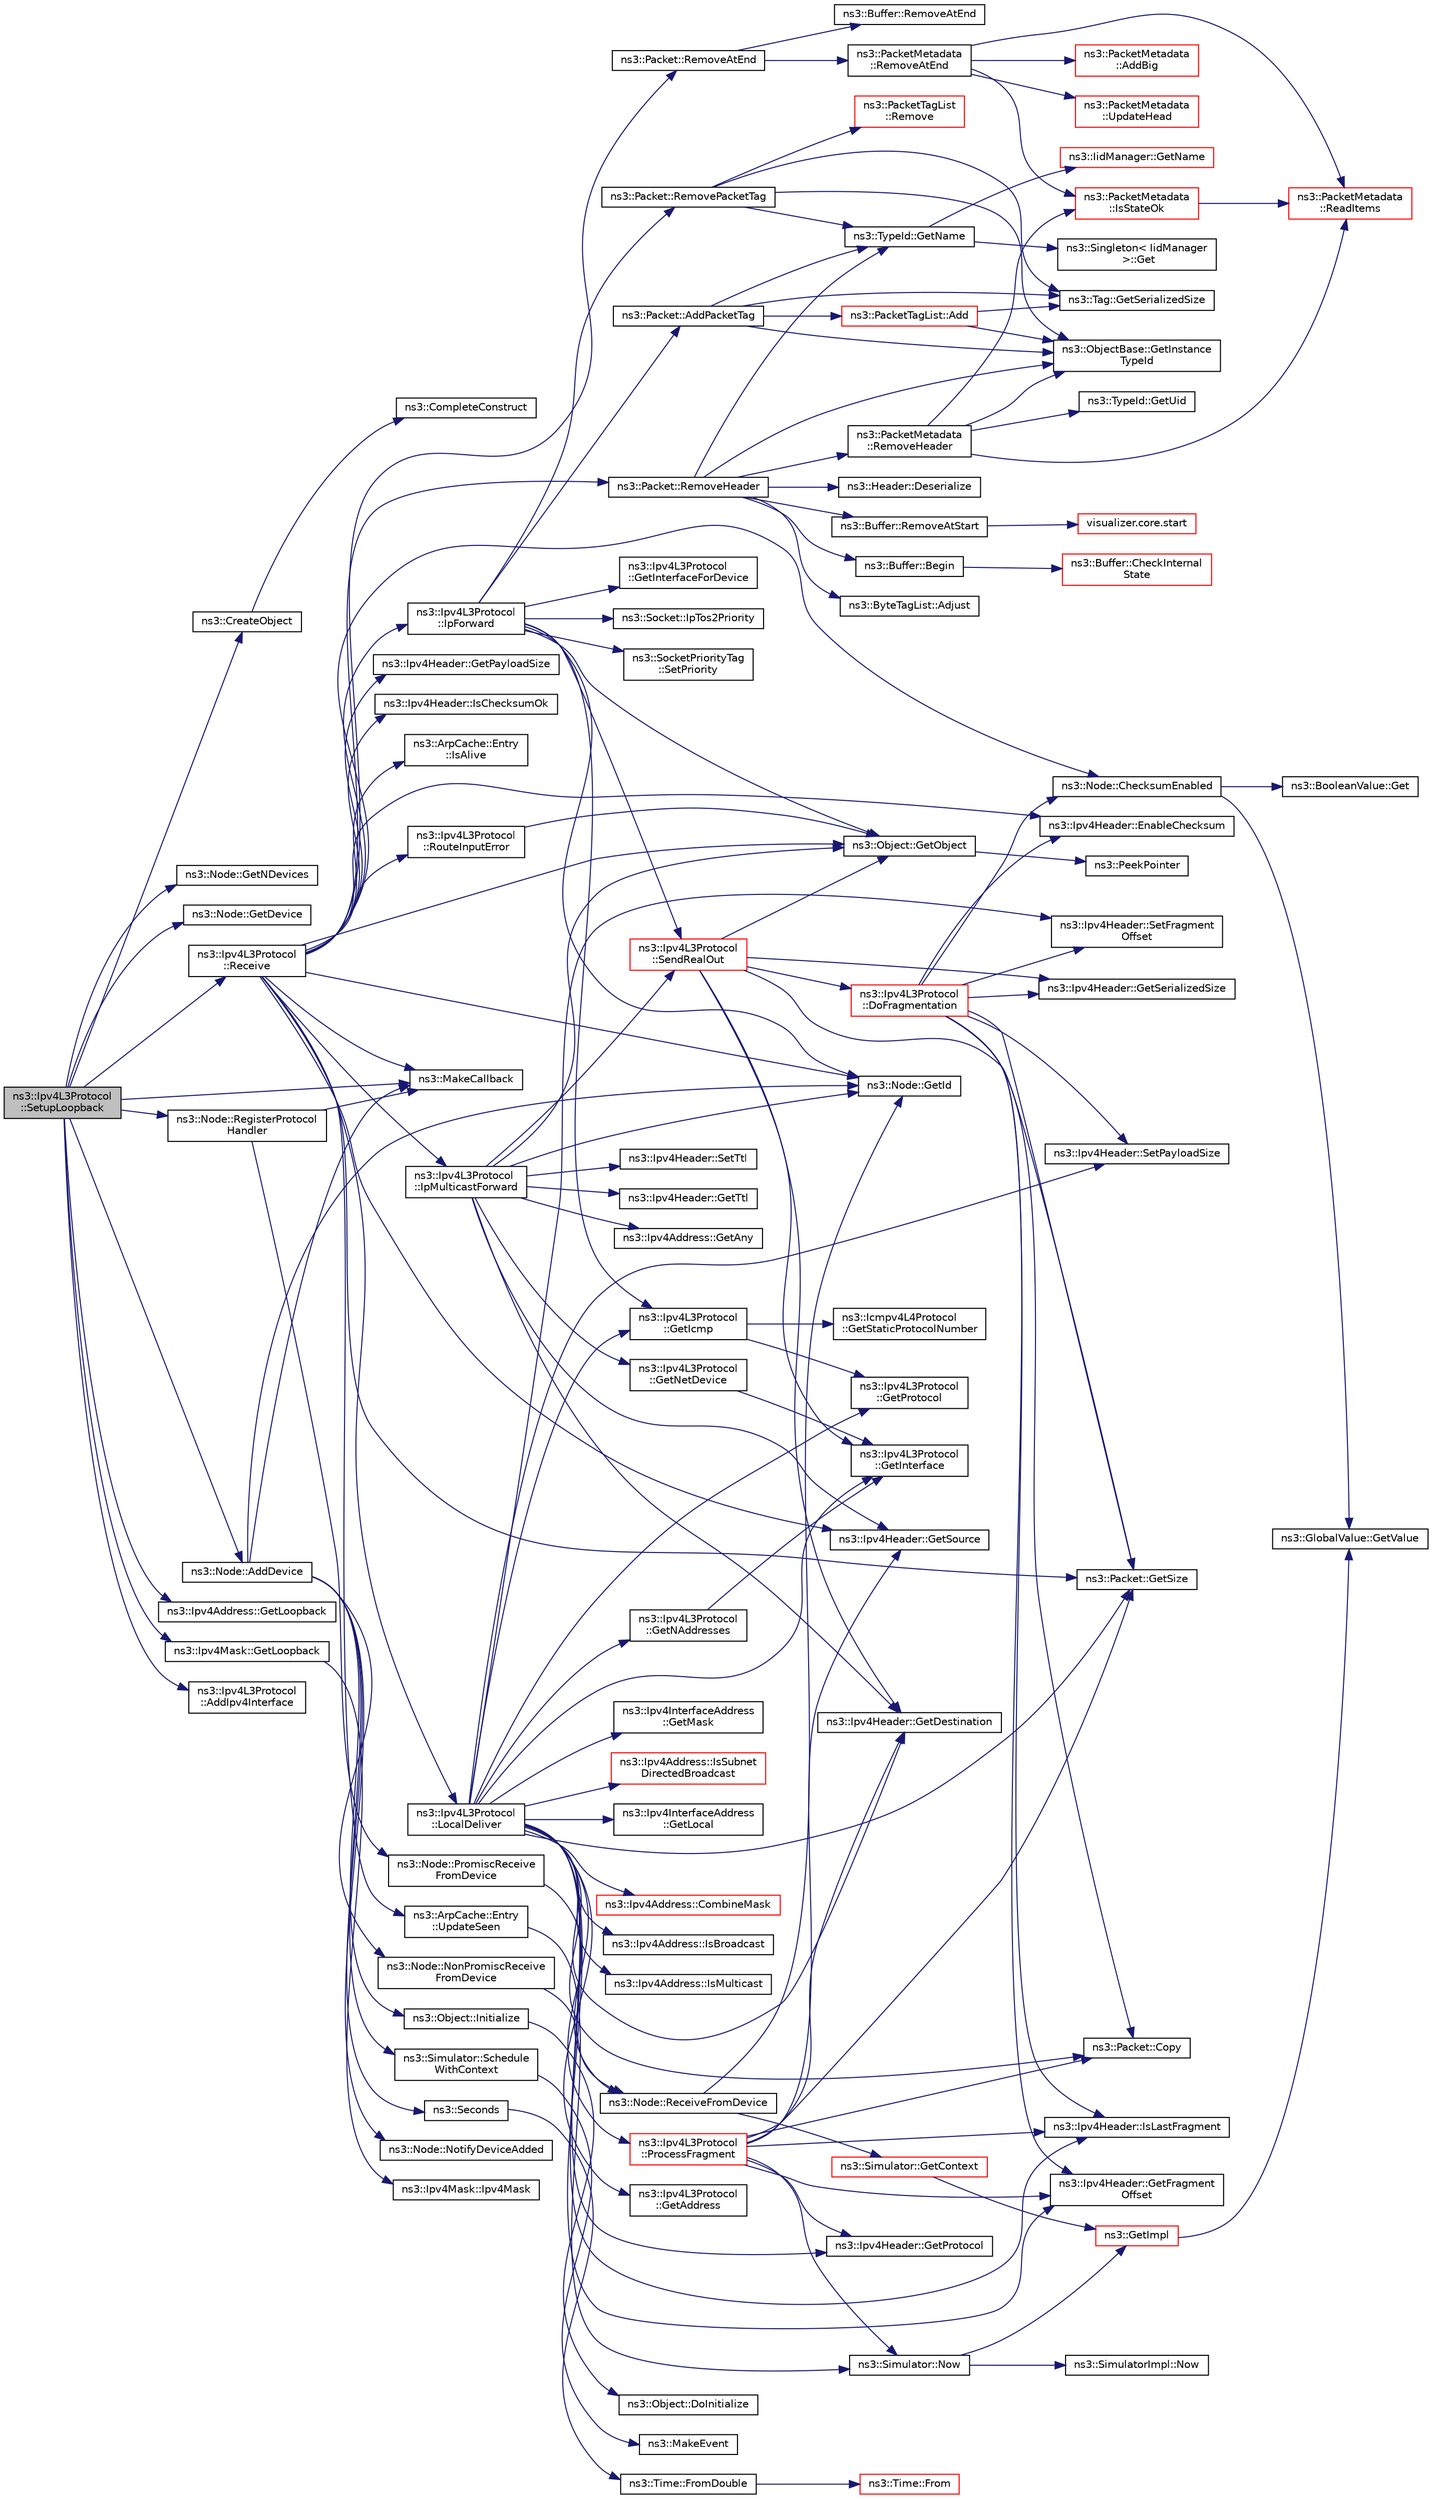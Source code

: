 digraph "ns3::Ipv4L3Protocol::SetupLoopback"
{
  edge [fontname="Helvetica",fontsize="10",labelfontname="Helvetica",labelfontsize="10"];
  node [fontname="Helvetica",fontsize="10",shape=record];
  rankdir="LR";
  Node1 [label="ns3::Ipv4L3Protocol\l::SetupLoopback",height=0.2,width=0.4,color="black", fillcolor="grey75", style="filled", fontcolor="black"];
  Node1 -> Node2 [color="midnightblue",fontsize="10",style="solid"];
  Node2 [label="ns3::CreateObject",height=0.2,width=0.4,color="black", fillcolor="white", style="filled",URL="$d8/d36/group__object.html#gad1d36559be10afa72c3656fd8598c1e2"];
  Node2 -> Node3 [color="midnightblue",fontsize="10",style="solid"];
  Node3 [label="ns3::CompleteConstruct",height=0.2,width=0.4,color="black", fillcolor="white", style="filled",URL="$d7/d2e/namespacens3.html#ac691eac01671bfb90912a3ad38964197"];
  Node1 -> Node4 [color="midnightblue",fontsize="10",style="solid"];
  Node4 [label="ns3::Node::GetNDevices",height=0.2,width=0.4,color="black", fillcolor="white", style="filled",URL="$dd/ded/classns3_1_1Node.html#a531554d2241ba4fa1cd74e3360be6bce"];
  Node1 -> Node5 [color="midnightblue",fontsize="10",style="solid"];
  Node5 [label="ns3::Node::GetDevice",height=0.2,width=0.4,color="black", fillcolor="white", style="filled",URL="$dd/ded/classns3_1_1Node.html#a5918dfd24ef632efc9a83a5f6561c76e",tooltip="Retrieve the index-th NetDevice associated to this node. "];
  Node1 -> Node6 [color="midnightblue",fontsize="10",style="solid"];
  Node6 [label="ns3::Node::AddDevice",height=0.2,width=0.4,color="black", fillcolor="white", style="filled",URL="$dd/ded/classns3_1_1Node.html#a42ff83ee1d5d1649c770d3f5b62375de",tooltip="Associate a NetDevice to this node. "];
  Node6 -> Node7 [color="midnightblue",fontsize="10",style="solid"];
  Node7 [label="ns3::MakeCallback",height=0.2,width=0.4,color="black", fillcolor="white", style="filled",URL="$dd/de0/group__makecallbackmemptr.html#ga9376283685aa99d204048d6a4b7610a4"];
  Node6 -> Node8 [color="midnightblue",fontsize="10",style="solid"];
  Node8 [label="ns3::Node::NonPromiscReceive\lFromDevice",height=0.2,width=0.4,color="black", fillcolor="white", style="filled",URL="$dd/ded/classns3_1_1Node.html#a72ebf5bdc911879511f1e249d471f7e5",tooltip="Receive a packet from a device in non-promiscuous mode. "];
  Node8 -> Node9 [color="midnightblue",fontsize="10",style="solid"];
  Node9 [label="ns3::Node::ReceiveFromDevice",height=0.2,width=0.4,color="black", fillcolor="white", style="filled",URL="$dd/ded/classns3_1_1Node.html#a6cbe61c071c85bb3ba5d4843132cd119",tooltip="Receive a packet from a device. "];
  Node9 -> Node10 [color="midnightblue",fontsize="10",style="solid"];
  Node10 [label="ns3::Simulator::GetContext",height=0.2,width=0.4,color="red", fillcolor="white", style="filled",URL="$d7/deb/classns3_1_1Simulator.html#a8514b74ee2c42916b351b33c4a963bb0"];
  Node10 -> Node11 [color="midnightblue",fontsize="10",style="solid"];
  Node11 [label="ns3::GetImpl",height=0.2,width=0.4,color="red", fillcolor="white", style="filled",URL="$d4/d8b/group__simulator.html#ga42eb4eddad41528d4d99794a3dae3fd0",tooltip="Get the SimulatorImpl singleton. "];
  Node11 -> Node12 [color="midnightblue",fontsize="10",style="solid"];
  Node12 [label="ns3::GlobalValue::GetValue",height=0.2,width=0.4,color="black", fillcolor="white", style="filled",URL="$dc/d02/classns3_1_1GlobalValue.html#aa33773cb952ba3c285a03ae2c4769b84"];
  Node9 -> Node13 [color="midnightblue",fontsize="10",style="solid"];
  Node13 [label="ns3::Node::GetId",height=0.2,width=0.4,color="black", fillcolor="white", style="filled",URL="$dd/ded/classns3_1_1Node.html#aaf49b64a843565ce3812326313b370ac"];
  Node6 -> Node14 [color="midnightblue",fontsize="10",style="solid"];
  Node14 [label="ns3::Simulator::Schedule\lWithContext",height=0.2,width=0.4,color="black", fillcolor="white", style="filled",URL="$d7/deb/classns3_1_1Simulator.html#a86dbaef45a15a42365d7d2ae550449f6"];
  Node14 -> Node15 [color="midnightblue",fontsize="10",style="solid"];
  Node15 [label="ns3::MakeEvent",height=0.2,width=0.4,color="black", fillcolor="white", style="filled",URL="$d0/dac/group__makeeventfnptr.html#ga289a28a2497c18a9bd299e5e2014094b"];
  Node6 -> Node13 [color="midnightblue",fontsize="10",style="solid"];
  Node6 -> Node16 [color="midnightblue",fontsize="10",style="solid"];
  Node16 [label="ns3::Seconds",height=0.2,width=0.4,color="black", fillcolor="white", style="filled",URL="$d1/dec/group__timecivil.html#ga33c34b816f8ff6628e33d5c8e9713b9e"];
  Node16 -> Node17 [color="midnightblue",fontsize="10",style="solid"];
  Node17 [label="ns3::Time::FromDouble",height=0.2,width=0.4,color="black", fillcolor="white", style="filled",URL="$dc/d04/classns3_1_1Time.html#a60e845f4a74e62495b86356afe604cb4"];
  Node17 -> Node18 [color="midnightblue",fontsize="10",style="solid"];
  Node18 [label="ns3::Time::From",height=0.2,width=0.4,color="red", fillcolor="white", style="filled",URL="$dc/d04/classns3_1_1Time.html#a34e4acc13d0e08cc8cb9cd3b838b9baf"];
  Node6 -> Node19 [color="midnightblue",fontsize="10",style="solid"];
  Node19 [label="ns3::Object::Initialize",height=0.2,width=0.4,color="black", fillcolor="white", style="filled",URL="$d9/d77/classns3_1_1Object.html#af4411cb29971772fcd09203474a95078"];
  Node19 -> Node20 [color="midnightblue",fontsize="10",style="solid"];
  Node20 [label="ns3::Object::DoInitialize",height=0.2,width=0.4,color="black", fillcolor="white", style="filled",URL="$d9/d77/classns3_1_1Object.html#af8482a521433409fb5c7f749398c9dbe"];
  Node6 -> Node21 [color="midnightblue",fontsize="10",style="solid"];
  Node21 [label="ns3::Node::NotifyDeviceAdded",height=0.2,width=0.4,color="black", fillcolor="white", style="filled",URL="$dd/ded/classns3_1_1Node.html#ae85e535c650941f4f8ca6845a9f61e42",tooltip="Notifies all the DeviceAdditionListener about the new device added. "];
  Node1 -> Node22 [color="midnightblue",fontsize="10",style="solid"];
  Node22 [label="ns3::Ipv4Address::GetLoopback",height=0.2,width=0.4,color="black", fillcolor="white", style="filled",URL="$de/d55/classns3_1_1Ipv4Address.html#a583a93499e0d947439794d7bd0c6366d"];
  Node1 -> Node23 [color="midnightblue",fontsize="10",style="solid"];
  Node23 [label="ns3::Ipv4Mask::GetLoopback",height=0.2,width=0.4,color="black", fillcolor="white", style="filled",URL="$d5/df8/classns3_1_1Ipv4Mask.html#a7842be570f11b3ffcf3a50b0639bcf2d"];
  Node23 -> Node24 [color="midnightblue",fontsize="10",style="solid"];
  Node24 [label="ns3::Ipv4Mask::Ipv4Mask",height=0.2,width=0.4,color="black", fillcolor="white", style="filled",URL="$d5/df8/classns3_1_1Ipv4Mask.html#a4f877fcb3423f63debab168c83213627"];
  Node1 -> Node25 [color="midnightblue",fontsize="10",style="solid"];
  Node25 [label="ns3::Ipv4L3Protocol\l::AddIpv4Interface",height=0.2,width=0.4,color="black", fillcolor="white", style="filled",URL="$d2/dc9/classns3_1_1Ipv4L3Protocol.html#afd3f97720c2d1af22f05038fcdb6e089",tooltip="Add an IPv4 interface to the stack. "];
  Node1 -> Node26 [color="midnightblue",fontsize="10",style="solid"];
  Node26 [label="ns3::Node::RegisterProtocol\lHandler",height=0.2,width=0.4,color="black", fillcolor="white", style="filled",URL="$dd/ded/classns3_1_1Node.html#af713f0e7ea5c49b4fa0b3613405c45fa"];
  Node26 -> Node7 [color="midnightblue",fontsize="10",style="solid"];
  Node26 -> Node27 [color="midnightblue",fontsize="10",style="solid"];
  Node27 [label="ns3::Node::PromiscReceive\lFromDevice",height=0.2,width=0.4,color="black", fillcolor="white", style="filled",URL="$dd/ded/classns3_1_1Node.html#a16cf271eeeab87dc7133ffb3f8b24dc4",tooltip="Receive a packet from a device in promiscuous mode. "];
  Node27 -> Node9 [color="midnightblue",fontsize="10",style="solid"];
  Node1 -> Node7 [color="midnightblue",fontsize="10",style="solid"];
  Node1 -> Node28 [color="midnightblue",fontsize="10",style="solid"];
  Node28 [label="ns3::Ipv4L3Protocol\l::Receive",height=0.2,width=0.4,color="black", fillcolor="white", style="filled",URL="$d2/dc9/classns3_1_1Ipv4L3Protocol.html#a2f27fb0a3f698ffb34a654323b063c94"];
  Node28 -> Node13 [color="midnightblue",fontsize="10",style="solid"];
  Node28 -> Node29 [color="midnightblue",fontsize="10",style="solid"];
  Node29 [label="ns3::Object::GetObject",height=0.2,width=0.4,color="black", fillcolor="white", style="filled",URL="$d9/d77/classns3_1_1Object.html#a13e18c00017096c8381eb651d5bd0783"];
  Node29 -> Node30 [color="midnightblue",fontsize="10",style="solid"];
  Node30 [label="ns3::PeekPointer",height=0.2,width=0.4,color="black", fillcolor="white", style="filled",URL="$d7/d2e/namespacens3.html#af2a7557fe9afdd98d8f6f8f6e412cf5a"];
  Node28 -> Node31 [color="midnightblue",fontsize="10",style="solid"];
  Node31 [label="ns3::Packet::RemoveHeader",height=0.2,width=0.4,color="black", fillcolor="white", style="filled",URL="$dd/d7a/classns3_1_1Packet.html#a0961eccf975d75f902d40956c93ba63e",tooltip="Deserialize and remove the header from the internal buffer. "];
  Node31 -> Node32 [color="midnightblue",fontsize="10",style="solid"];
  Node32 [label="ns3::Header::Deserialize",height=0.2,width=0.4,color="black", fillcolor="white", style="filled",URL="$d6/dae/classns3_1_1Header.html#a78be9400bb66b2a8543606f395ef5396"];
  Node31 -> Node33 [color="midnightblue",fontsize="10",style="solid"];
  Node33 [label="ns3::Buffer::Begin",height=0.2,width=0.4,color="black", fillcolor="white", style="filled",URL="$da/d85/classns3_1_1Buffer.html#a893d4bf50df13e730b6cd0fda91b967f"];
  Node33 -> Node34 [color="midnightblue",fontsize="10",style="solid"];
  Node34 [label="ns3::Buffer::CheckInternal\lState",height=0.2,width=0.4,color="red", fillcolor="white", style="filled",URL="$da/d85/classns3_1_1Buffer.html#a6202ce7f1ecc1fc7a14cc13017375d14",tooltip="Checks the internal buffer structures consistency. "];
  Node31 -> Node35 [color="midnightblue",fontsize="10",style="solid"];
  Node35 [label="ns3::ObjectBase::GetInstance\lTypeId",height=0.2,width=0.4,color="black", fillcolor="white", style="filled",URL="$d2/dac/classns3_1_1ObjectBase.html#abe5b43a6f5b99a92a4c3122db31f06fb"];
  Node31 -> Node36 [color="midnightblue",fontsize="10",style="solid"];
  Node36 [label="ns3::TypeId::GetName",height=0.2,width=0.4,color="black", fillcolor="white", style="filled",URL="$d6/d11/classns3_1_1TypeId.html#aa3c41c79ae428b3cb396a9c6bb3ef314"];
  Node36 -> Node37 [color="midnightblue",fontsize="10",style="solid"];
  Node37 [label="ns3::Singleton\< IidManager\l \>::Get",height=0.2,width=0.4,color="black", fillcolor="white", style="filled",URL="$d8/d77/classns3_1_1Singleton.html#a80a2cd3c25a27ea72add7a9f7a141ffa"];
  Node36 -> Node38 [color="midnightblue",fontsize="10",style="solid"];
  Node38 [label="ns3::IidManager::GetName",height=0.2,width=0.4,color="red", fillcolor="white", style="filled",URL="$d4/d1c/classns3_1_1IidManager.html#a5d68d0f0f44594dcdec239dbdb5bf53c"];
  Node31 -> Node39 [color="midnightblue",fontsize="10",style="solid"];
  Node39 [label="ns3::Buffer::RemoveAtStart",height=0.2,width=0.4,color="black", fillcolor="white", style="filled",URL="$da/d85/classns3_1_1Buffer.html#adeecbb3e8f518aec6fee0437578ade4b"];
  Node39 -> Node40 [color="midnightblue",fontsize="10",style="solid"];
  Node40 [label="visualizer.core.start",height=0.2,width=0.4,color="red", fillcolor="white", style="filled",URL="$df/d6c/namespacevisualizer_1_1core.html#a2a35e5d8a34af358b508dac8635754e0"];
  Node31 -> Node41 [color="midnightblue",fontsize="10",style="solid"];
  Node41 [label="ns3::ByteTagList::Adjust",height=0.2,width=0.4,color="black", fillcolor="white", style="filled",URL="$dd/d64/classns3_1_1ByteTagList.html#a1fec06d7e6daaf8039cf2a148e4090f2"];
  Node31 -> Node42 [color="midnightblue",fontsize="10",style="solid"];
  Node42 [label="ns3::PacketMetadata\l::RemoveHeader",height=0.2,width=0.4,color="black", fillcolor="white", style="filled",URL="$d1/db1/classns3_1_1PacketMetadata.html#afa8a589ec783d4998516d7f39f21242d",tooltip="Remove an header. "];
  Node42 -> Node35 [color="midnightblue",fontsize="10",style="solid"];
  Node42 -> Node43 [color="midnightblue",fontsize="10",style="solid"];
  Node43 [label="ns3::TypeId::GetUid",height=0.2,width=0.4,color="black", fillcolor="white", style="filled",URL="$d6/d11/classns3_1_1TypeId.html#acd3e41de6340d06299f4fd63e2ed8da0"];
  Node42 -> Node44 [color="midnightblue",fontsize="10",style="solid"];
  Node44 [label="ns3::PacketMetadata\l::IsStateOk",height=0.2,width=0.4,color="red", fillcolor="white", style="filled",URL="$d1/db1/classns3_1_1PacketMetadata.html#a208d3163e28704438cdd4d30318e489c",tooltip="Check if the metadata state is ok. "];
  Node44 -> Node45 [color="midnightblue",fontsize="10",style="solid"];
  Node45 [label="ns3::PacketMetadata\l::ReadItems",height=0.2,width=0.4,color="red", fillcolor="white", style="filled",URL="$d1/db1/classns3_1_1PacketMetadata.html#a3719ad2c32313a9a1c74462322e8b517",tooltip="Read items. "];
  Node42 -> Node45 [color="midnightblue",fontsize="10",style="solid"];
  Node28 -> Node46 [color="midnightblue",fontsize="10",style="solid"];
  Node46 [label="ns3::Node::ChecksumEnabled",height=0.2,width=0.4,color="black", fillcolor="white", style="filled",URL="$dd/ded/classns3_1_1Node.html#a0515bfe9a3aeb6605d657ba855699815"];
  Node46 -> Node12 [color="midnightblue",fontsize="10",style="solid"];
  Node46 -> Node47 [color="midnightblue",fontsize="10",style="solid"];
  Node47 [label="ns3::BooleanValue::Get",height=0.2,width=0.4,color="black", fillcolor="white", style="filled",URL="$d5/d0c/classns3_1_1BooleanValue.html#a15d5d96abfd11676964f40859442ec12"];
  Node28 -> Node48 [color="midnightblue",fontsize="10",style="solid"];
  Node48 [label="ns3::Ipv4Header::EnableChecksum",height=0.2,width=0.4,color="black", fillcolor="white", style="filled",URL="$d9/df1/classns3_1_1Ipv4Header.html#a93a16e6147989f0d772634c2abceb7d6",tooltip="Enable checksum calculation for this header. "];
  Node28 -> Node49 [color="midnightblue",fontsize="10",style="solid"];
  Node49 [label="ns3::Ipv4Header::GetPayloadSize",height=0.2,width=0.4,color="black", fillcolor="white", style="filled",URL="$d9/df1/classns3_1_1Ipv4Header.html#a3a2ddc8c8a5f91128deb44372c2371eb"];
  Node28 -> Node50 [color="midnightblue",fontsize="10",style="solid"];
  Node50 [label="ns3::Packet::GetSize",height=0.2,width=0.4,color="black", fillcolor="white", style="filled",URL="$dd/d7a/classns3_1_1Packet.html#a462855c9929954d4301a4edfe55f4f1c",tooltip="Returns the the size in bytes of the packet (including the zero-filled initial payload). "];
  Node28 -> Node51 [color="midnightblue",fontsize="10",style="solid"];
  Node51 [label="ns3::Packet::RemoveAtEnd",height=0.2,width=0.4,color="black", fillcolor="white", style="filled",URL="$dd/d7a/classns3_1_1Packet.html#a607de6c1abda2a960e99a3b59fd35d14",tooltip="Remove size bytes from the end of the current packet. "];
  Node51 -> Node52 [color="midnightblue",fontsize="10",style="solid"];
  Node52 [label="ns3::Buffer::RemoveAtEnd",height=0.2,width=0.4,color="black", fillcolor="white", style="filled",URL="$da/d85/classns3_1_1Buffer.html#a83b30fd8e1202e778fb471757b800d47"];
  Node51 -> Node53 [color="midnightblue",fontsize="10",style="solid"];
  Node53 [label="ns3::PacketMetadata\l::RemoveAtEnd",height=0.2,width=0.4,color="black", fillcolor="white", style="filled",URL="$d1/db1/classns3_1_1PacketMetadata.html#a7c76154f5302bd55a68406f0103d50c6",tooltip="Remove a chunk of metadata at the metadata end. "];
  Node53 -> Node44 [color="midnightblue",fontsize="10",style="solid"];
  Node53 -> Node45 [color="midnightblue",fontsize="10",style="solid"];
  Node53 -> Node54 [color="midnightblue",fontsize="10",style="solid"];
  Node54 [label="ns3::PacketMetadata\l::AddBig",height=0.2,width=0.4,color="red", fillcolor="white", style="filled",URL="$d1/db1/classns3_1_1PacketMetadata.html#ae89a0bf5e3dcd624bd37bc8ca67544da",tooltip="Add a \"Big\" Item (a SmallItem plus an ExtraItem) "];
  Node53 -> Node55 [color="midnightblue",fontsize="10",style="solid"];
  Node55 [label="ns3::PacketMetadata\l::UpdateHead",height=0.2,width=0.4,color="red", fillcolor="white", style="filled",URL="$d1/db1/classns3_1_1PacketMetadata.html#a3baa0c324423e6fd600b31858aa4ade9",tooltip="Update the head. "];
  Node28 -> Node56 [color="midnightblue",fontsize="10",style="solid"];
  Node56 [label="ns3::Ipv4Header::IsChecksumOk",height=0.2,width=0.4,color="black", fillcolor="white", style="filled",URL="$d9/df1/classns3_1_1Ipv4Header.html#a3173c9be614c1f7c01d8834addac5ba9"];
  Node28 -> Node57 [color="midnightblue",fontsize="10",style="solid"];
  Node57 [label="ns3::Ipv4Header::GetSource",height=0.2,width=0.4,color="black", fillcolor="white", style="filled",URL="$d9/df1/classns3_1_1Ipv4Header.html#a350174921bb065f8f0e580d8b1dd4433"];
  Node28 -> Node58 [color="midnightblue",fontsize="10",style="solid"];
  Node58 [label="ns3::ArpCache::Entry\l::IsAlive",height=0.2,width=0.4,color="black", fillcolor="white", style="filled",URL="$d9/d44/classns3_1_1ArpCache_1_1Entry.html#a48ddb408308298816e78708fc75b014b"];
  Node28 -> Node59 [color="midnightblue",fontsize="10",style="solid"];
  Node59 [label="ns3::ArpCache::Entry\l::UpdateSeen",height=0.2,width=0.4,color="black", fillcolor="white", style="filled",URL="$d9/d44/classns3_1_1ArpCache_1_1Entry.html#ace80d88fc28b4defd82ddb8ad7d5ad07",tooltip="Update the entry when seeing a packet. "];
  Node59 -> Node60 [color="midnightblue",fontsize="10",style="solid"];
  Node60 [label="ns3::Simulator::Now",height=0.2,width=0.4,color="black", fillcolor="white", style="filled",URL="$d7/deb/classns3_1_1Simulator.html#ac3178fa975b419f7875e7105be122800"];
  Node60 -> Node11 [color="midnightblue",fontsize="10",style="solid"];
  Node60 -> Node61 [color="midnightblue",fontsize="10",style="solid"];
  Node61 [label="ns3::SimulatorImpl::Now",height=0.2,width=0.4,color="black", fillcolor="white", style="filled",URL="$d2/d19/classns3_1_1SimulatorImpl.html#aa516c50060846adc6fd316e83ef0797c"];
  Node28 -> Node7 [color="midnightblue",fontsize="10",style="solid"];
  Node28 -> Node62 [color="midnightblue",fontsize="10",style="solid"];
  Node62 [label="ns3::Ipv4L3Protocol\l::IpForward",height=0.2,width=0.4,color="black", fillcolor="white", style="filled",URL="$d2/dc9/classns3_1_1Ipv4L3Protocol.html#ae00b4ef6c6907a602898800ee5dcbc57",tooltip="Forward a packet. "];
  Node62 -> Node13 [color="midnightblue",fontsize="10",style="solid"];
  Node62 -> Node63 [color="midnightblue",fontsize="10",style="solid"];
  Node63 [label="ns3::Ipv4L3Protocol\l::GetInterfaceForDevice",height=0.2,width=0.4,color="black", fillcolor="white", style="filled",URL="$d2/dc9/classns3_1_1Ipv4L3Protocol.html#a4640baab6b3879020a4146f17e293321"];
  Node62 -> Node64 [color="midnightblue",fontsize="10",style="solid"];
  Node64 [label="ns3::Ipv4L3Protocol\l::GetIcmp",height=0.2,width=0.4,color="black", fillcolor="white", style="filled",URL="$d2/dc9/classns3_1_1Ipv4L3Protocol.html#a4dd2b3a24817ed50e7a6f41a5657551c",tooltip="Get ICMPv4 protocol. "];
  Node64 -> Node65 [color="midnightblue",fontsize="10",style="solid"];
  Node65 [label="ns3::Ipv4L3Protocol\l::GetProtocol",height=0.2,width=0.4,color="black", fillcolor="white", style="filled",URL="$d2/dc9/classns3_1_1Ipv4L3Protocol.html#acbe71267a0b2bca4569cf574148d3361"];
  Node64 -> Node66 [color="midnightblue",fontsize="10",style="solid"];
  Node66 [label="ns3::Icmpv4L4Protocol\l::GetStaticProtocolNumber",height=0.2,width=0.4,color="black", fillcolor="white", style="filled",URL="$df/d1c/classns3_1_1Icmpv4L4Protocol.html#a87663e583585956c7833fd188612c238"];
  Node62 -> Node29 [color="midnightblue",fontsize="10",style="solid"];
  Node62 -> Node67 [color="midnightblue",fontsize="10",style="solid"];
  Node67 [label="ns3::Packet::RemovePacketTag",height=0.2,width=0.4,color="black", fillcolor="white", style="filled",URL="$dd/d7a/classns3_1_1Packet.html#a078fe922d976a417ab25ba2f3c2fd667",tooltip="Remove a packet tag. "];
  Node67 -> Node35 [color="midnightblue",fontsize="10",style="solid"];
  Node67 -> Node36 [color="midnightblue",fontsize="10",style="solid"];
  Node67 -> Node68 [color="midnightblue",fontsize="10",style="solid"];
  Node68 [label="ns3::Tag::GetSerializedSize",height=0.2,width=0.4,color="black", fillcolor="white", style="filled",URL="$d0/d79/classns3_1_1Tag.html#a01c8efdea943fd8cce2ef5d4d67eefa6"];
  Node67 -> Node69 [color="midnightblue",fontsize="10",style="solid"];
  Node69 [label="ns3::PacketTagList\l::Remove",height=0.2,width=0.4,color="red", fillcolor="white", style="filled",URL="$dd/d19/classns3_1_1PacketTagList.html#a043d984c546f67adc273448747784ee3"];
  Node62 -> Node70 [color="midnightblue",fontsize="10",style="solid"];
  Node70 [label="ns3::Socket::IpTos2Priority",height=0.2,width=0.4,color="black", fillcolor="white", style="filled",URL="$d9/df2/classns3_1_1Socket.html#a81564620cc94d291f1dc5d79b2f13b4a",tooltip="Return the priority corresponding to a given TOS value. "];
  Node62 -> Node71 [color="midnightblue",fontsize="10",style="solid"];
  Node71 [label="ns3::SocketPriorityTag\l::SetPriority",height=0.2,width=0.4,color="black", fillcolor="white", style="filled",URL="$da/d3d/classns3_1_1SocketPriorityTag.html#aca4be6f3e7c133189a76171488be5cf4",tooltip="Set the tag&#39;s priority. "];
  Node62 -> Node72 [color="midnightblue",fontsize="10",style="solid"];
  Node72 [label="ns3::Packet::AddPacketTag",height=0.2,width=0.4,color="black", fillcolor="white", style="filled",URL="$dd/d7a/classns3_1_1Packet.html#a7400b8655852f5271c5957250d0141af",tooltip="Add a packet tag. "];
  Node72 -> Node35 [color="midnightblue",fontsize="10",style="solid"];
  Node72 -> Node36 [color="midnightblue",fontsize="10",style="solid"];
  Node72 -> Node68 [color="midnightblue",fontsize="10",style="solid"];
  Node72 -> Node73 [color="midnightblue",fontsize="10",style="solid"];
  Node73 [label="ns3::PacketTagList::Add",height=0.2,width=0.4,color="red", fillcolor="white", style="filled",URL="$dd/d19/classns3_1_1PacketTagList.html#a37f008b6f336f3ac6232d558b93e8a6e"];
  Node73 -> Node35 [color="midnightblue",fontsize="10",style="solid"];
  Node73 -> Node68 [color="midnightblue",fontsize="10",style="solid"];
  Node62 -> Node74 [color="midnightblue",fontsize="10",style="solid"];
  Node74 [label="ns3::Ipv4L3Protocol\l::SendRealOut",height=0.2,width=0.4,color="red", fillcolor="white", style="filled",URL="$d2/dc9/classns3_1_1Ipv4L3Protocol.html#ac1baf310b12bbc564d0766061ecca323",tooltip="Send packet with route. "];
  Node74 -> Node29 [color="midnightblue",fontsize="10",style="solid"];
  Node74 -> Node75 [color="midnightblue",fontsize="10",style="solid"];
  Node75 [label="ns3::Ipv4L3Protocol\l::GetInterface",height=0.2,width=0.4,color="black", fillcolor="white", style="filled",URL="$d2/dc9/classns3_1_1Ipv4L3Protocol.html#ad58abef6f890f3cc2cf291159a3b8588",tooltip="Get an interface. "];
  Node74 -> Node50 [color="midnightblue",fontsize="10",style="solid"];
  Node74 -> Node76 [color="midnightblue",fontsize="10",style="solid"];
  Node76 [label="ns3::Ipv4Header::GetSerializedSize",height=0.2,width=0.4,color="black", fillcolor="white", style="filled",URL="$d9/df1/classns3_1_1Ipv4Header.html#a5bcd2cd5629c4818816be510bbd0d112"];
  Node74 -> Node77 [color="midnightblue",fontsize="10",style="solid"];
  Node77 [label="ns3::Ipv4L3Protocol\l::DoFragmentation",height=0.2,width=0.4,color="red", fillcolor="white", style="filled",URL="$d2/dc9/classns3_1_1Ipv4L3Protocol.html#a5ea602dc1447746c0c3bd90e36ec3888",tooltip="Fragment a packet. "];
  Node77 -> Node78 [color="midnightblue",fontsize="10",style="solid"];
  Node78 [label="ns3::Packet::Copy",height=0.2,width=0.4,color="black", fillcolor="white", style="filled",URL="$dd/d7a/classns3_1_1Packet.html#a5d5c70802a5f77fc5f0001e0cfc1898b",tooltip="performs a COW copy of the packet. "];
  Node77 -> Node76 [color="midnightblue",fontsize="10",style="solid"];
  Node77 -> Node79 [color="midnightblue",fontsize="10",style="solid"];
  Node79 [label="ns3::Ipv4Header::IsLastFragment",height=0.2,width=0.4,color="black", fillcolor="white", style="filled",URL="$d9/df1/classns3_1_1Ipv4Header.html#a370ba37b31570417950cf13c62cd81a2"];
  Node77 -> Node80 [color="midnightblue",fontsize="10",style="solid"];
  Node80 [label="ns3::Ipv4Header::GetFragment\lOffset",height=0.2,width=0.4,color="black", fillcolor="white", style="filled",URL="$d9/df1/classns3_1_1Ipv4Header.html#a243d60ad62409673f15783fb0b8a4f6f"];
  Node77 -> Node50 [color="midnightblue",fontsize="10",style="solid"];
  Node77 -> Node81 [color="midnightblue",fontsize="10",style="solid"];
  Node81 [label="ns3::Ipv4Header::SetFragment\lOffset",height=0.2,width=0.4,color="black", fillcolor="white", style="filled",URL="$d9/df1/classns3_1_1Ipv4Header.html#ad255b34cb91d7eb727927d04016a5536"];
  Node77 -> Node82 [color="midnightblue",fontsize="10",style="solid"];
  Node82 [label="ns3::Ipv4Header::SetPayloadSize",height=0.2,width=0.4,color="black", fillcolor="white", style="filled",URL="$d9/df1/classns3_1_1Ipv4Header.html#a3e961181f7839619a68bb7a2dcd483b0"];
  Node77 -> Node46 [color="midnightblue",fontsize="10",style="solid"];
  Node77 -> Node48 [color="midnightblue",fontsize="10",style="solid"];
  Node74 -> Node83 [color="midnightblue",fontsize="10",style="solid"];
  Node83 [label="ns3::Ipv4Header::GetDestination",height=0.2,width=0.4,color="black", fillcolor="white", style="filled",URL="$d9/df1/classns3_1_1Ipv4Header.html#a6723c42237bab47f74dd3a0123a9c6d1"];
  Node28 -> Node84 [color="midnightblue",fontsize="10",style="solid"];
  Node84 [label="ns3::Ipv4L3Protocol\l::IpMulticastForward",height=0.2,width=0.4,color="black", fillcolor="white", style="filled",URL="$d2/dc9/classns3_1_1Ipv4L3Protocol.html#a85ad438d9b2c50d55d1b674b9fd1e8f7",tooltip="Forward a multicast packet. "];
  Node84 -> Node13 [color="midnightblue",fontsize="10",style="solid"];
  Node84 -> Node85 [color="midnightblue",fontsize="10",style="solid"];
  Node85 [label="ns3::Ipv4Header::SetTtl",height=0.2,width=0.4,color="black", fillcolor="white", style="filled",URL="$d9/df1/classns3_1_1Ipv4Header.html#a5d244d173e0921a99276ff5f5825b28b"];
  Node84 -> Node86 [color="midnightblue",fontsize="10",style="solid"];
  Node86 [label="ns3::Ipv4Header::GetTtl",height=0.2,width=0.4,color="black", fillcolor="white", style="filled",URL="$d9/df1/classns3_1_1Ipv4Header.html#a7ca7a17f9749f92d65bb5e9d25972a53"];
  Node84 -> Node29 [color="midnightblue",fontsize="10",style="solid"];
  Node84 -> Node57 [color="midnightblue",fontsize="10",style="solid"];
  Node84 -> Node83 [color="midnightblue",fontsize="10",style="solid"];
  Node84 -> Node87 [color="midnightblue",fontsize="10",style="solid"];
  Node87 [label="ns3::Ipv4Address::GetAny",height=0.2,width=0.4,color="black", fillcolor="white", style="filled",URL="$de/d55/classns3_1_1Ipv4Address.html#a7a39b330c8e701183a411d5779fca1a4"];
  Node84 -> Node88 [color="midnightblue",fontsize="10",style="solid"];
  Node88 [label="ns3::Ipv4L3Protocol\l::GetNetDevice",height=0.2,width=0.4,color="black", fillcolor="white", style="filled",URL="$d2/dc9/classns3_1_1Ipv4L3Protocol.html#a783709154b6f41b3a800b3e67369d501"];
  Node88 -> Node75 [color="midnightblue",fontsize="10",style="solid"];
  Node84 -> Node74 [color="midnightblue",fontsize="10",style="solid"];
  Node28 -> Node89 [color="midnightblue",fontsize="10",style="solid"];
  Node89 [label="ns3::Ipv4L3Protocol\l::LocalDeliver",height=0.2,width=0.4,color="black", fillcolor="white", style="filled",URL="$d2/dc9/classns3_1_1Ipv4L3Protocol.html#aa64669f000ce115efafd5e086995b4ff",tooltip="Deliver a packet. "];
  Node89 -> Node79 [color="midnightblue",fontsize="10",style="solid"];
  Node89 -> Node80 [color="midnightblue",fontsize="10",style="solid"];
  Node89 -> Node90 [color="midnightblue",fontsize="10",style="solid"];
  Node90 [label="ns3::Ipv4L3Protocol\l::ProcessFragment",height=0.2,width=0.4,color="red", fillcolor="white", style="filled",URL="$d2/dc9/classns3_1_1Ipv4L3Protocol.html#a981e183413dccdf40f91d1de4f728f63",tooltip="Process a packet fragment. "];
  Node90 -> Node57 [color="midnightblue",fontsize="10",style="solid"];
  Node90 -> Node83 [color="midnightblue",fontsize="10",style="solid"];
  Node90 -> Node91 [color="midnightblue",fontsize="10",style="solid"];
  Node91 [label="ns3::Ipv4Header::GetProtocol",height=0.2,width=0.4,color="black", fillcolor="white", style="filled",URL="$d9/df1/classns3_1_1Ipv4Header.html#a0d1e98db7295b31e301552155de24a91"];
  Node90 -> Node78 [color="midnightblue",fontsize="10",style="solid"];
  Node90 -> Node50 [color="midnightblue",fontsize="10",style="solid"];
  Node90 -> Node80 [color="midnightblue",fontsize="10",style="solid"];
  Node90 -> Node79 [color="midnightblue",fontsize="10",style="solid"];
  Node90 -> Node60 [color="midnightblue",fontsize="10",style="solid"];
  Node89 -> Node81 [color="midnightblue",fontsize="10",style="solid"];
  Node89 -> Node82 [color="midnightblue",fontsize="10",style="solid"];
  Node89 -> Node50 [color="midnightblue",fontsize="10",style="solid"];
  Node89 -> Node65 [color="midnightblue",fontsize="10",style="solid"];
  Node89 -> Node91 [color="midnightblue",fontsize="10",style="solid"];
  Node89 -> Node78 [color="midnightblue",fontsize="10",style="solid"];
  Node89 -> Node75 [color="midnightblue",fontsize="10",style="solid"];
  Node89 -> Node83 [color="midnightblue",fontsize="10",style="solid"];
  Node89 -> Node92 [color="midnightblue",fontsize="10",style="solid"];
  Node92 [label="ns3::Ipv4Address::IsBroadcast",height=0.2,width=0.4,color="black", fillcolor="white", style="filled",URL="$de/d55/classns3_1_1Ipv4Address.html#acff8d940bf4cc9282cf67c75eb9d777f"];
  Node89 -> Node93 [color="midnightblue",fontsize="10",style="solid"];
  Node93 [label="ns3::Ipv4Address::IsMulticast",height=0.2,width=0.4,color="black", fillcolor="white", style="filled",URL="$de/d55/classns3_1_1Ipv4Address.html#a7dac4e93c61099b55ba711b137e31c77"];
  Node89 -> Node94 [color="midnightblue",fontsize="10",style="solid"];
  Node94 [label="ns3::Ipv4L3Protocol\l::GetNAddresses",height=0.2,width=0.4,color="black", fillcolor="white", style="filled",URL="$d2/dc9/classns3_1_1Ipv4L3Protocol.html#ab816ec1b5f680117bc1363b3d9649b22"];
  Node94 -> Node75 [color="midnightblue",fontsize="10",style="solid"];
  Node89 -> Node95 [color="midnightblue",fontsize="10",style="solid"];
  Node95 [label="ns3::Ipv4L3Protocol\l::GetAddress",height=0.2,width=0.4,color="black", fillcolor="white", style="filled",URL="$d2/dc9/classns3_1_1Ipv4L3Protocol.html#a85fa4287313a773dee29aa73fa74a7e0"];
  Node89 -> Node96 [color="midnightblue",fontsize="10",style="solid"];
  Node96 [label="ns3::Ipv4InterfaceAddress\l::GetLocal",height=0.2,width=0.4,color="black", fillcolor="white", style="filled",URL="$d4/d16/classns3_1_1Ipv4InterfaceAddress.html#a716a425049f48b9fe6e38868b1f413f6",tooltip="Get the local address. "];
  Node89 -> Node97 [color="midnightblue",fontsize="10",style="solid"];
  Node97 [label="ns3::Ipv4Address::CombineMask",height=0.2,width=0.4,color="red", fillcolor="white", style="filled",URL="$de/d55/classns3_1_1Ipv4Address.html#abc9bf1629800f0809d97dfd8b5c38bc7",tooltip="Combine this address with a network mask. "];
  Node89 -> Node98 [color="midnightblue",fontsize="10",style="solid"];
  Node98 [label="ns3::Ipv4InterfaceAddress\l::GetMask",height=0.2,width=0.4,color="black", fillcolor="white", style="filled",URL="$d4/d16/classns3_1_1Ipv4InterfaceAddress.html#a6b854be0dc6cd68dacaea8b8037cbc62",tooltip="Get the network mask. "];
  Node89 -> Node99 [color="midnightblue",fontsize="10",style="solid"];
  Node99 [label="ns3::Ipv4Address::IsSubnet\lDirectedBroadcast",height=0.2,width=0.4,color="red", fillcolor="white", style="filled",URL="$de/d55/classns3_1_1Ipv4Address.html#a7ffcabe8733abc82ed0ff1ff40e6b4a7",tooltip="Generate subnet-directed broadcast address corresponding to mask. "];
  Node89 -> Node64 [color="midnightblue",fontsize="10",style="solid"];
  Node28 -> Node100 [color="midnightblue",fontsize="10",style="solid"];
  Node100 [label="ns3::Ipv4L3Protocol\l::RouteInputError",height=0.2,width=0.4,color="black", fillcolor="white", style="filled",URL="$d2/dc9/classns3_1_1Ipv4L3Protocol.html#a39611a6da4b2d975e3eae9cebf6da6eb",tooltip="Fallback when no route is found. "];
  Node100 -> Node29 [color="midnightblue",fontsize="10",style="solid"];
}
